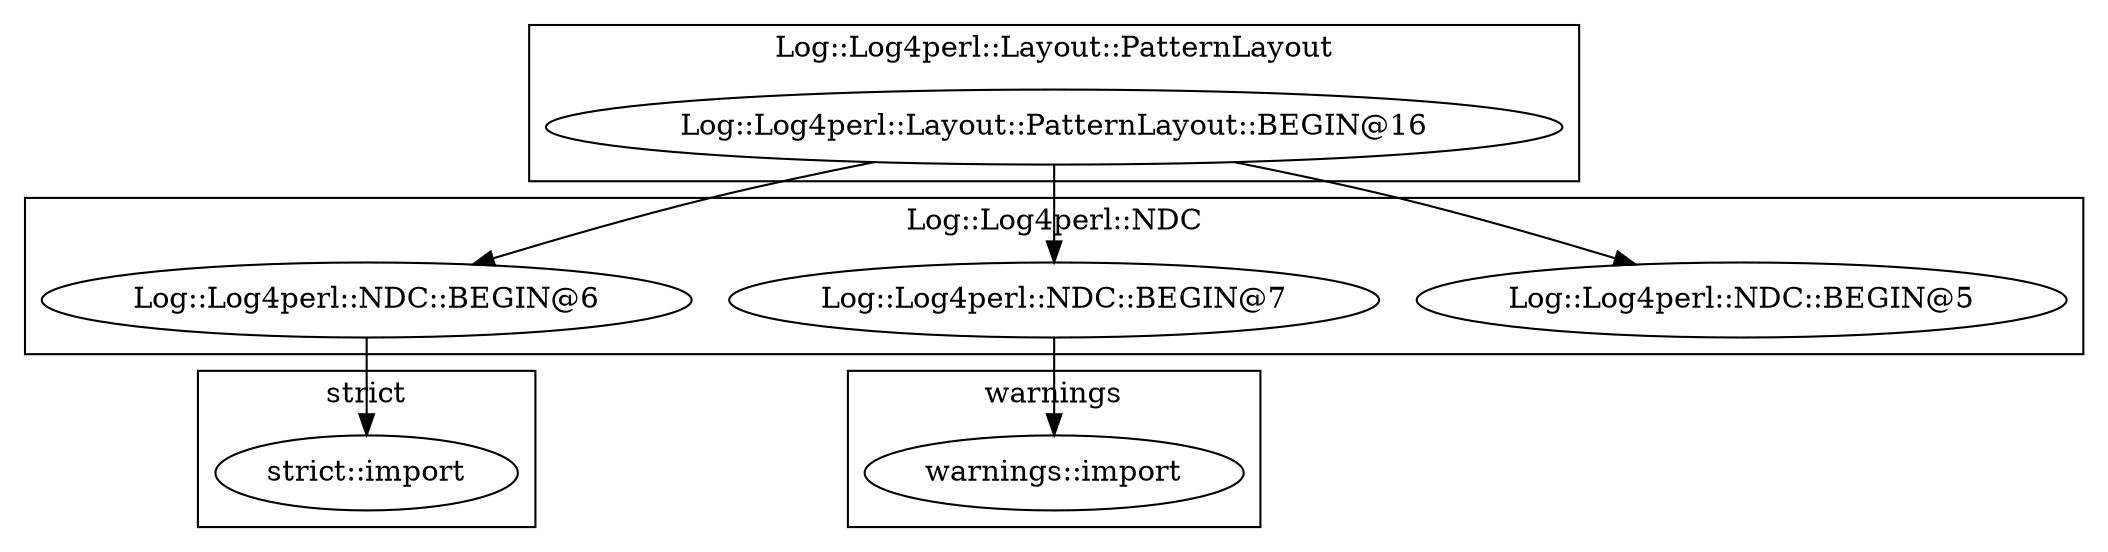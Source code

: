 digraph {
graph [overlap=false]
subgraph cluster_Log_Log4perl_NDC {
	label="Log::Log4perl::NDC";
	"Log::Log4perl::NDC::BEGIN@5";
	"Log::Log4perl::NDC::BEGIN@6";
	"Log::Log4perl::NDC::BEGIN@7";
}
subgraph cluster_warnings {
	label="warnings";
	"warnings::import";
}
subgraph cluster_Log_Log4perl_Layout_PatternLayout {
	label="Log::Log4perl::Layout::PatternLayout";
	"Log::Log4perl::Layout::PatternLayout::BEGIN@16";
}
subgraph cluster_strict {
	label="strict";
	"strict::import";
}
"Log::Log4perl::Layout::PatternLayout::BEGIN@16" -> "Log::Log4perl::NDC::BEGIN@5";
"Log::Log4perl::Layout::PatternLayout::BEGIN@16" -> "Log::Log4perl::NDC::BEGIN@6";
"Log::Log4perl::NDC::BEGIN@7" -> "warnings::import";
"Log::Log4perl::NDC::BEGIN@6" -> "strict::import";
"Log::Log4perl::Layout::PatternLayout::BEGIN@16" -> "Log::Log4perl::NDC::BEGIN@7";
}
